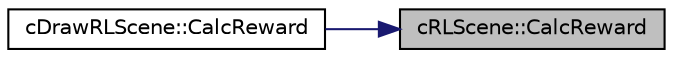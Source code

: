 digraph "cRLScene::CalcReward"
{
 // LATEX_PDF_SIZE
  edge [fontname="Helvetica",fontsize="10",labelfontname="Helvetica",labelfontsize="10"];
  node [fontname="Helvetica",fontsize="10",shape=record];
  rankdir="RL";
  Node1 [label="cRLScene::CalcReward",height=0.2,width=0.4,color="black", fillcolor="grey75", style="filled", fontcolor="black",tooltip=" "];
  Node1 -> Node2 [dir="back",color="midnightblue",fontsize="10",style="solid",fontname="Helvetica"];
  Node2 [label="cDrawRLScene::CalcReward",height=0.2,width=0.4,color="black", fillcolor="white", style="filled",URL="$classc_draw_r_l_scene.html#ac14be49b0988aaf1bd9ada27496a1a8f",tooltip=" "];
}
